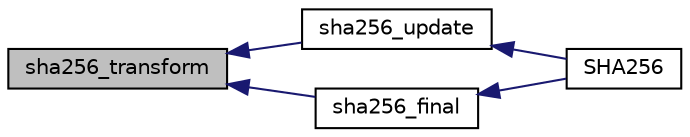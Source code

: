 digraph "sha256_transform"
{
  edge [fontname="Helvetica",fontsize="10",labelfontname="Helvetica",labelfontsize="10"];
  node [fontname="Helvetica",fontsize="10",shape=record];
  rankdir="LR";
  Node1 [label="sha256_transform",height=0.2,width=0.4,color="black", fillcolor="grey75", style="filled", fontcolor="black"];
  Node1 -> Node2 [dir="back",color="midnightblue",fontsize="10",style="solid"];
  Node2 [label="sha256_update",height=0.2,width=0.4,color="black", fillcolor="white", style="filled",URL="$sha256le_8c.html#ac98a25de627f4cded12b7312dee1ffa0"];
  Node2 -> Node3 [dir="back",color="midnightblue",fontsize="10",style="solid"];
  Node3 [label="SHA256",height=0.2,width=0.4,color="black", fillcolor="white", style="filled",URL="$sha256_8c.html#ac24451e0473fa57e1d33dcfe06107f4b"];
  Node1 -> Node4 [dir="back",color="midnightblue",fontsize="10",style="solid"];
  Node4 [label="sha256_final",height=0.2,width=0.4,color="black", fillcolor="white", style="filled",URL="$sha256le_8c.html#a8f4b55bd1e49af6e4620bc9ba9549397"];
  Node4 -> Node3 [dir="back",color="midnightblue",fontsize="10",style="solid"];
}
